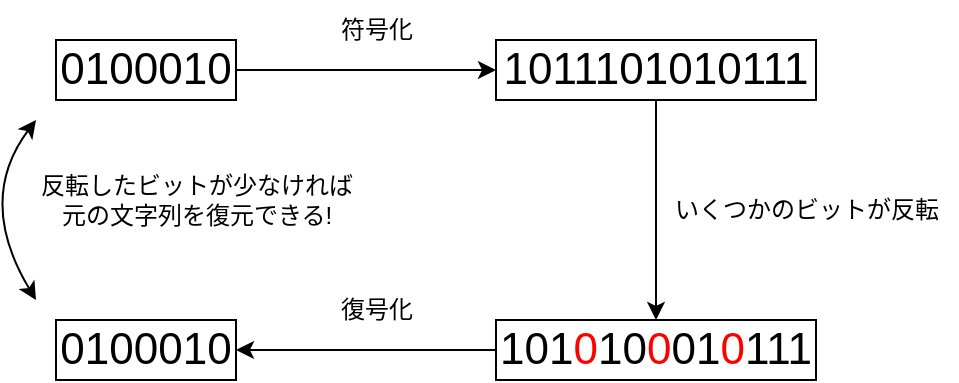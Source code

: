 <mxfile version="24.7.17">
  <diagram name="ページ1" id="UN2JhDTP8o6p0GtLcCoP">
    <mxGraphModel dx="954" dy="604" grid="1" gridSize="10" guides="1" tooltips="1" connect="1" arrows="1" fold="1" page="1" pageScale="1" pageWidth="827" pageHeight="1169" math="0" shadow="0">
      <root>
        <mxCell id="0" />
        <mxCell id="1" parent="0" />
        <mxCell id="vJWXmHTLhAb3lcC-VVJT-4" style="edgeStyle=orthogonalEdgeStyle;rounded=0;orthogonalLoop=1;jettySize=auto;html=1;exitX=1;exitY=0.5;exitDx=0;exitDy=0;entryX=0;entryY=0.5;entryDx=0;entryDy=0;" edge="1" parent="1" source="vJWXmHTLhAb3lcC-VVJT-1" target="vJWXmHTLhAb3lcC-VVJT-5">
          <mxGeometry relative="1" as="geometry">
            <mxPoint x="240" y="85" as="targetPoint" />
          </mxGeometry>
        </mxCell>
        <mxCell id="vJWXmHTLhAb3lcC-VVJT-1" value="&lt;font style=&quot;font-size: 22px;&quot;&gt;0100010&lt;/font&gt;" style="rounded=0;whiteSpace=wrap;html=1;" vertex="1" parent="1">
          <mxGeometry x="80" y="70" width="90" height="30" as="geometry" />
        </mxCell>
        <mxCell id="vJWXmHTLhAb3lcC-VVJT-8" style="edgeStyle=orthogonalEdgeStyle;rounded=0;orthogonalLoop=1;jettySize=auto;html=1;exitX=0.5;exitY=1;exitDx=0;exitDy=0;entryX=0.5;entryY=0;entryDx=0;entryDy=0;" edge="1" parent="1" source="vJWXmHTLhAb3lcC-VVJT-5" target="vJWXmHTLhAb3lcC-VVJT-7">
          <mxGeometry relative="1" as="geometry" />
        </mxCell>
        <mxCell id="vJWXmHTLhAb3lcC-VVJT-5" value="&lt;font style=&quot;font-size: 22px;&quot;&gt;1011101010111&lt;/font&gt;" style="rounded=0;whiteSpace=wrap;html=1;" vertex="1" parent="1">
          <mxGeometry x="300" y="70" width="160" height="30" as="geometry" />
        </mxCell>
        <mxCell id="vJWXmHTLhAb3lcC-VVJT-6" value="符号化" style="text;html=1;align=center;verticalAlign=middle;resizable=0;points=[];autosize=1;strokeColor=none;fillColor=none;" vertex="1" parent="1">
          <mxGeometry x="210" y="50" width="60" height="30" as="geometry" />
        </mxCell>
        <mxCell id="vJWXmHTLhAb3lcC-VVJT-11" style="edgeStyle=orthogonalEdgeStyle;rounded=0;orthogonalLoop=1;jettySize=auto;html=1;" edge="1" parent="1" source="vJWXmHTLhAb3lcC-VVJT-7" target="vJWXmHTLhAb3lcC-VVJT-10">
          <mxGeometry relative="1" as="geometry" />
        </mxCell>
        <mxCell id="vJWXmHTLhAb3lcC-VVJT-7" value="&lt;font style=&quot;font-size: 22px;&quot;&gt;101&lt;font color=&quot;#ff0000&quot;&gt;0&lt;/font&gt;10&lt;font color=&quot;#ff0000&quot;&gt;0&lt;/font&gt;01&lt;font color=&quot;#ff0000&quot;&gt;0&lt;/font&gt;111&lt;/font&gt;" style="rounded=0;whiteSpace=wrap;html=1;" vertex="1" parent="1">
          <mxGeometry x="300" y="210" width="160" height="30" as="geometry" />
        </mxCell>
        <mxCell id="vJWXmHTLhAb3lcC-VVJT-9" value="いくつかのビットが反転" style="text;html=1;align=center;verticalAlign=middle;resizable=0;points=[];autosize=1;strokeColor=none;fillColor=none;" vertex="1" parent="1">
          <mxGeometry x="380" y="140" width="150" height="30" as="geometry" />
        </mxCell>
        <mxCell id="vJWXmHTLhAb3lcC-VVJT-10" value="&lt;font style=&quot;font-size: 22px;&quot;&gt;0100010&lt;/font&gt;" style="rounded=0;whiteSpace=wrap;html=1;" vertex="1" parent="1">
          <mxGeometry x="80" y="210" width="90" height="30" as="geometry" />
        </mxCell>
        <mxCell id="vJWXmHTLhAb3lcC-VVJT-12" value="復号化" style="text;html=1;align=center;verticalAlign=middle;resizable=0;points=[];autosize=1;strokeColor=none;fillColor=none;" vertex="1" parent="1">
          <mxGeometry x="210" y="190" width="60" height="30" as="geometry" />
        </mxCell>
        <mxCell id="vJWXmHTLhAb3lcC-VVJT-13" value="" style="endArrow=classic;startArrow=classic;html=1;rounded=0;curved=1;" edge="1" parent="1">
          <mxGeometry width="50" height="50" relative="1" as="geometry">
            <mxPoint x="70" y="200" as="sourcePoint" />
            <mxPoint x="70" y="110" as="targetPoint" />
            <Array as="points">
              <mxPoint x="40" y="150" />
            </Array>
          </mxGeometry>
        </mxCell>
        <mxCell id="vJWXmHTLhAb3lcC-VVJT-14" value="反転したビットが少なければ&lt;div&gt;元の文字列を復元できる!&lt;/div&gt;" style="text;html=1;align=center;verticalAlign=middle;resizable=0;points=[];autosize=1;strokeColor=none;fillColor=none;" vertex="1" parent="1">
          <mxGeometry x="60" y="130" width="180" height="40" as="geometry" />
        </mxCell>
      </root>
    </mxGraphModel>
  </diagram>
</mxfile>
